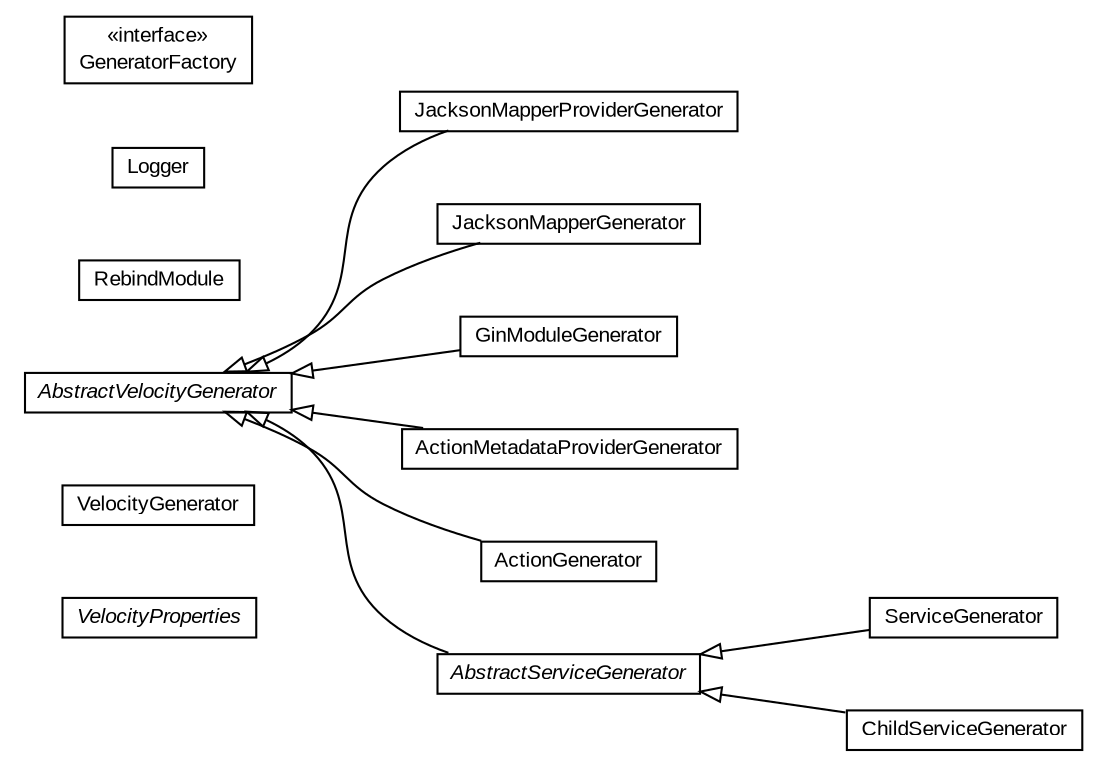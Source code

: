 #!/usr/local/bin/dot
#
# Class diagram 
# Generated by UMLGraph version R5_6-24-gf6e263 (http://www.umlgraph.org/)
#

digraph G {
	edge [fontname="arial",fontsize=10,labelfontname="arial",labelfontsize=10];
	node [fontname="arial",fontsize=10,shape=plaintext];
	nodesep=0.25;
	ranksep=0.5;
	rankdir=LR;
	// com.gwtplatform.dispatch.rest.rebind.VelocityProperties
	c25198 [label=<<table title="com.gwtplatform.dispatch.rest.rebind.VelocityProperties" border="0" cellborder="1" cellspacing="0" cellpadding="2" port="p" href="./VelocityProperties.html">
		<tr><td><table border="0" cellspacing="0" cellpadding="1">
<tr><td align="center" balign="center"><font face="arial italic"> VelocityProperties </font></td></tr>
		</table></td></tr>
		</table>>, URL="./VelocityProperties.html", fontname="arial", fontcolor="black", fontsize=10.0];
	// com.gwtplatform.dispatch.rest.rebind.VelocityGenerator
	c25199 [label=<<table title="com.gwtplatform.dispatch.rest.rebind.VelocityGenerator" border="0" cellborder="1" cellspacing="0" cellpadding="2" port="p" href="./VelocityGenerator.html">
		<tr><td><table border="0" cellspacing="0" cellpadding="1">
<tr><td align="center" balign="center"> VelocityGenerator </td></tr>
		</table></td></tr>
		</table>>, URL="./VelocityGenerator.html", fontname="arial", fontcolor="black", fontsize=10.0];
	// com.gwtplatform.dispatch.rest.rebind.ServiceGenerator
	c25200 [label=<<table title="com.gwtplatform.dispatch.rest.rebind.ServiceGenerator" border="0" cellborder="1" cellspacing="0" cellpadding="2" port="p" href="./ServiceGenerator.html">
		<tr><td><table border="0" cellspacing="0" cellpadding="1">
<tr><td align="center" balign="center"> ServiceGenerator </td></tr>
		</table></td></tr>
		</table>>, URL="./ServiceGenerator.html", fontname="arial", fontcolor="black", fontsize=10.0];
	// com.gwtplatform.dispatch.rest.rebind.RebindModule
	c25201 [label=<<table title="com.gwtplatform.dispatch.rest.rebind.RebindModule" border="0" cellborder="1" cellspacing="0" cellpadding="2" port="p" href="./RebindModule.html">
		<tr><td><table border="0" cellspacing="0" cellpadding="1">
<tr><td align="center" balign="center"> RebindModule </td></tr>
		</table></td></tr>
		</table>>, URL="./RebindModule.html", fontname="arial", fontcolor="black", fontsize=10.0];
	// com.gwtplatform.dispatch.rest.rebind.Logger
	c25202 [label=<<table title="com.gwtplatform.dispatch.rest.rebind.Logger" border="0" cellborder="1" cellspacing="0" cellpadding="2" port="p" href="./Logger.html">
		<tr><td><table border="0" cellspacing="0" cellpadding="1">
<tr><td align="center" balign="center"> Logger </td></tr>
		</table></td></tr>
		</table>>, URL="./Logger.html", fontname="arial", fontcolor="black", fontsize=10.0];
	// com.gwtplatform.dispatch.rest.rebind.JacksonMapperProviderGenerator
	c25203 [label=<<table title="com.gwtplatform.dispatch.rest.rebind.JacksonMapperProviderGenerator" border="0" cellborder="1" cellspacing="0" cellpadding="2" port="p" href="./JacksonMapperProviderGenerator.html">
		<tr><td><table border="0" cellspacing="0" cellpadding="1">
<tr><td align="center" balign="center"> JacksonMapperProviderGenerator </td></tr>
		</table></td></tr>
		</table>>, URL="./JacksonMapperProviderGenerator.html", fontname="arial", fontcolor="black", fontsize=10.0];
	// com.gwtplatform.dispatch.rest.rebind.JacksonMapperGenerator
	c25204 [label=<<table title="com.gwtplatform.dispatch.rest.rebind.JacksonMapperGenerator" border="0" cellborder="1" cellspacing="0" cellpadding="2" port="p" href="./JacksonMapperGenerator.html">
		<tr><td><table border="0" cellspacing="0" cellpadding="1">
<tr><td align="center" balign="center"> JacksonMapperGenerator </td></tr>
		</table></td></tr>
		</table>>, URL="./JacksonMapperGenerator.html", fontname="arial", fontcolor="black", fontsize=10.0];
	// com.gwtplatform.dispatch.rest.rebind.GinModuleGenerator
	c25205 [label=<<table title="com.gwtplatform.dispatch.rest.rebind.GinModuleGenerator" border="0" cellborder="1" cellspacing="0" cellpadding="2" port="p" href="./GinModuleGenerator.html">
		<tr><td><table border="0" cellspacing="0" cellpadding="1">
<tr><td align="center" balign="center"> GinModuleGenerator </td></tr>
		</table></td></tr>
		</table>>, URL="./GinModuleGenerator.html", fontname="arial", fontcolor="black", fontsize=10.0];
	// com.gwtplatform.dispatch.rest.rebind.GeneratorFactory
	c25206 [label=<<table title="com.gwtplatform.dispatch.rest.rebind.GeneratorFactory" border="0" cellborder="1" cellspacing="0" cellpadding="2" port="p" href="./GeneratorFactory.html">
		<tr><td><table border="0" cellspacing="0" cellpadding="1">
<tr><td align="center" balign="center"> &#171;interface&#187; </td></tr>
<tr><td align="center" balign="center"> GeneratorFactory </td></tr>
		</table></td></tr>
		</table>>, URL="./GeneratorFactory.html", fontname="arial", fontcolor="black", fontsize=10.0];
	// com.gwtplatform.dispatch.rest.rebind.ChildServiceGenerator
	c25207 [label=<<table title="com.gwtplatform.dispatch.rest.rebind.ChildServiceGenerator" border="0" cellborder="1" cellspacing="0" cellpadding="2" port="p" href="./ChildServiceGenerator.html">
		<tr><td><table border="0" cellspacing="0" cellpadding="1">
<tr><td align="center" balign="center"> ChildServiceGenerator </td></tr>
		</table></td></tr>
		</table>>, URL="./ChildServiceGenerator.html", fontname="arial", fontcolor="black", fontsize=10.0];
	// com.gwtplatform.dispatch.rest.rebind.ActionMetadataProviderGenerator
	c25208 [label=<<table title="com.gwtplatform.dispatch.rest.rebind.ActionMetadataProviderGenerator" border="0" cellborder="1" cellspacing="0" cellpadding="2" port="p" href="./ActionMetadataProviderGenerator.html">
		<tr><td><table border="0" cellspacing="0" cellpadding="1">
<tr><td align="center" balign="center"> ActionMetadataProviderGenerator </td></tr>
		</table></td></tr>
		</table>>, URL="./ActionMetadataProviderGenerator.html", fontname="arial", fontcolor="black", fontsize=10.0];
	// com.gwtplatform.dispatch.rest.rebind.ActionGenerator
	c25209 [label=<<table title="com.gwtplatform.dispatch.rest.rebind.ActionGenerator" border="0" cellborder="1" cellspacing="0" cellpadding="2" port="p" href="./ActionGenerator.html">
		<tr><td><table border="0" cellspacing="0" cellpadding="1">
<tr><td align="center" balign="center"> ActionGenerator </td></tr>
		</table></td></tr>
		</table>>, URL="./ActionGenerator.html", fontname="arial", fontcolor="black", fontsize=10.0];
	// com.gwtplatform.dispatch.rest.rebind.AbstractVelocityGenerator
	c25210 [label=<<table title="com.gwtplatform.dispatch.rest.rebind.AbstractVelocityGenerator" border="0" cellborder="1" cellspacing="0" cellpadding="2" port="p" href="./AbstractVelocityGenerator.html">
		<tr><td><table border="0" cellspacing="0" cellpadding="1">
<tr><td align="center" balign="center"><font face="arial italic"> AbstractVelocityGenerator </font></td></tr>
		</table></td></tr>
		</table>>, URL="./AbstractVelocityGenerator.html", fontname="arial", fontcolor="black", fontsize=10.0];
	// com.gwtplatform.dispatch.rest.rebind.AbstractServiceGenerator
	c25211 [label=<<table title="com.gwtplatform.dispatch.rest.rebind.AbstractServiceGenerator" border="0" cellborder="1" cellspacing="0" cellpadding="2" port="p" href="./AbstractServiceGenerator.html">
		<tr><td><table border="0" cellspacing="0" cellpadding="1">
<tr><td align="center" balign="center"><font face="arial italic"> AbstractServiceGenerator </font></td></tr>
		</table></td></tr>
		</table>>, URL="./AbstractServiceGenerator.html", fontname="arial", fontcolor="black", fontsize=10.0];
	//com.gwtplatform.dispatch.rest.rebind.ServiceGenerator extends com.gwtplatform.dispatch.rest.rebind.AbstractServiceGenerator
	c25211:p -> c25200:p [dir=back,arrowtail=empty];
	//com.gwtplatform.dispatch.rest.rebind.JacksonMapperProviderGenerator extends com.gwtplatform.dispatch.rest.rebind.AbstractVelocityGenerator
	c25210:p -> c25203:p [dir=back,arrowtail=empty];
	//com.gwtplatform.dispatch.rest.rebind.JacksonMapperGenerator extends com.gwtplatform.dispatch.rest.rebind.AbstractVelocityGenerator
	c25210:p -> c25204:p [dir=back,arrowtail=empty];
	//com.gwtplatform.dispatch.rest.rebind.GinModuleGenerator extends com.gwtplatform.dispatch.rest.rebind.AbstractVelocityGenerator
	c25210:p -> c25205:p [dir=back,arrowtail=empty];
	//com.gwtplatform.dispatch.rest.rebind.ChildServiceGenerator extends com.gwtplatform.dispatch.rest.rebind.AbstractServiceGenerator
	c25211:p -> c25207:p [dir=back,arrowtail=empty];
	//com.gwtplatform.dispatch.rest.rebind.ActionMetadataProviderGenerator extends com.gwtplatform.dispatch.rest.rebind.AbstractVelocityGenerator
	c25210:p -> c25208:p [dir=back,arrowtail=empty];
	//com.gwtplatform.dispatch.rest.rebind.ActionGenerator extends com.gwtplatform.dispatch.rest.rebind.AbstractVelocityGenerator
	c25210:p -> c25209:p [dir=back,arrowtail=empty];
	//com.gwtplatform.dispatch.rest.rebind.AbstractServiceGenerator extends com.gwtplatform.dispatch.rest.rebind.AbstractVelocityGenerator
	c25210:p -> c25211:p [dir=back,arrowtail=empty];
}


